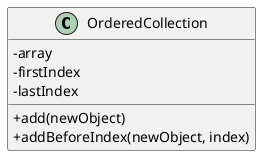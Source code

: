@startuml
skinparam classAttributeIconSize 0

class OrderedCollection {
        - array
        - firstIndex
        - lastIndex

        + add(newObject)
        + addBeforeIndex(newObject, index)
}

@enduml
